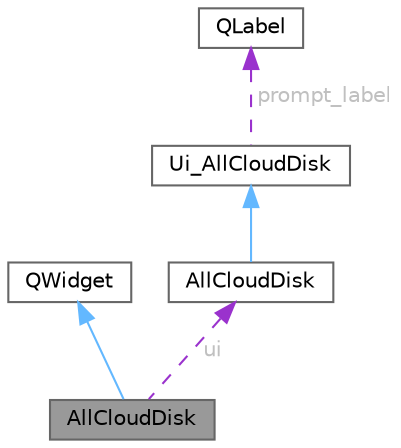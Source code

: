 digraph "AllCloudDisk"
{
 // LATEX_PDF_SIZE
  bgcolor="transparent";
  edge [fontname=Helvetica,fontsize=10,labelfontname=Helvetica,labelfontsize=10];
  node [fontname=Helvetica,fontsize=10,shape=box,height=0.2,width=0.4];
  Node1 [id="Node000001",label="AllCloudDisk",height=0.2,width=0.4,color="gray40", fillcolor="grey60", style="filled", fontcolor="black",tooltip="云盘音乐界面类，支持搜索更多音乐"];
  Node2 -> Node1 [id="edge1_Node000001_Node000002",dir="back",color="steelblue1",style="solid",tooltip=" "];
  Node2 [id="Node000002",label="QWidget",height=0.2,width=0.4,color="gray40", fillcolor="white", style="filled",tooltip=" "];
  Node3 -> Node1 [id="edge2_Node000001_Node000003",dir="back",color="darkorchid3",style="dashed",tooltip=" ",label=" ui",fontcolor="grey" ];
  Node3 [id="Node000003",label="AllCloudDisk",height=0.2,width=0.4,color="gray40", fillcolor="white", style="filled",URL="$class_ui_1_1_all_cloud_disk.html",tooltip=" "];
  Node4 -> Node3 [id="edge3_Node000003_Node000004",dir="back",color="steelblue1",style="solid",tooltip=" "];
  Node4 [id="Node000004",label="Ui_AllCloudDisk",height=0.2,width=0.4,color="gray40", fillcolor="white", style="filled",URL="$class_ui___all_cloud_disk.html",tooltip=" "];
  Node5 -> Node4 [id="edge4_Node000004_Node000005",dir="back",color="darkorchid3",style="dashed",tooltip=" ",label=" prompt_label",fontcolor="grey" ];
  Node5 [id="Node000005",label="QLabel",height=0.2,width=0.4,color="gray40", fillcolor="white", style="filled",URL="$class_q_label.html",tooltip="标签控件类"];
}
